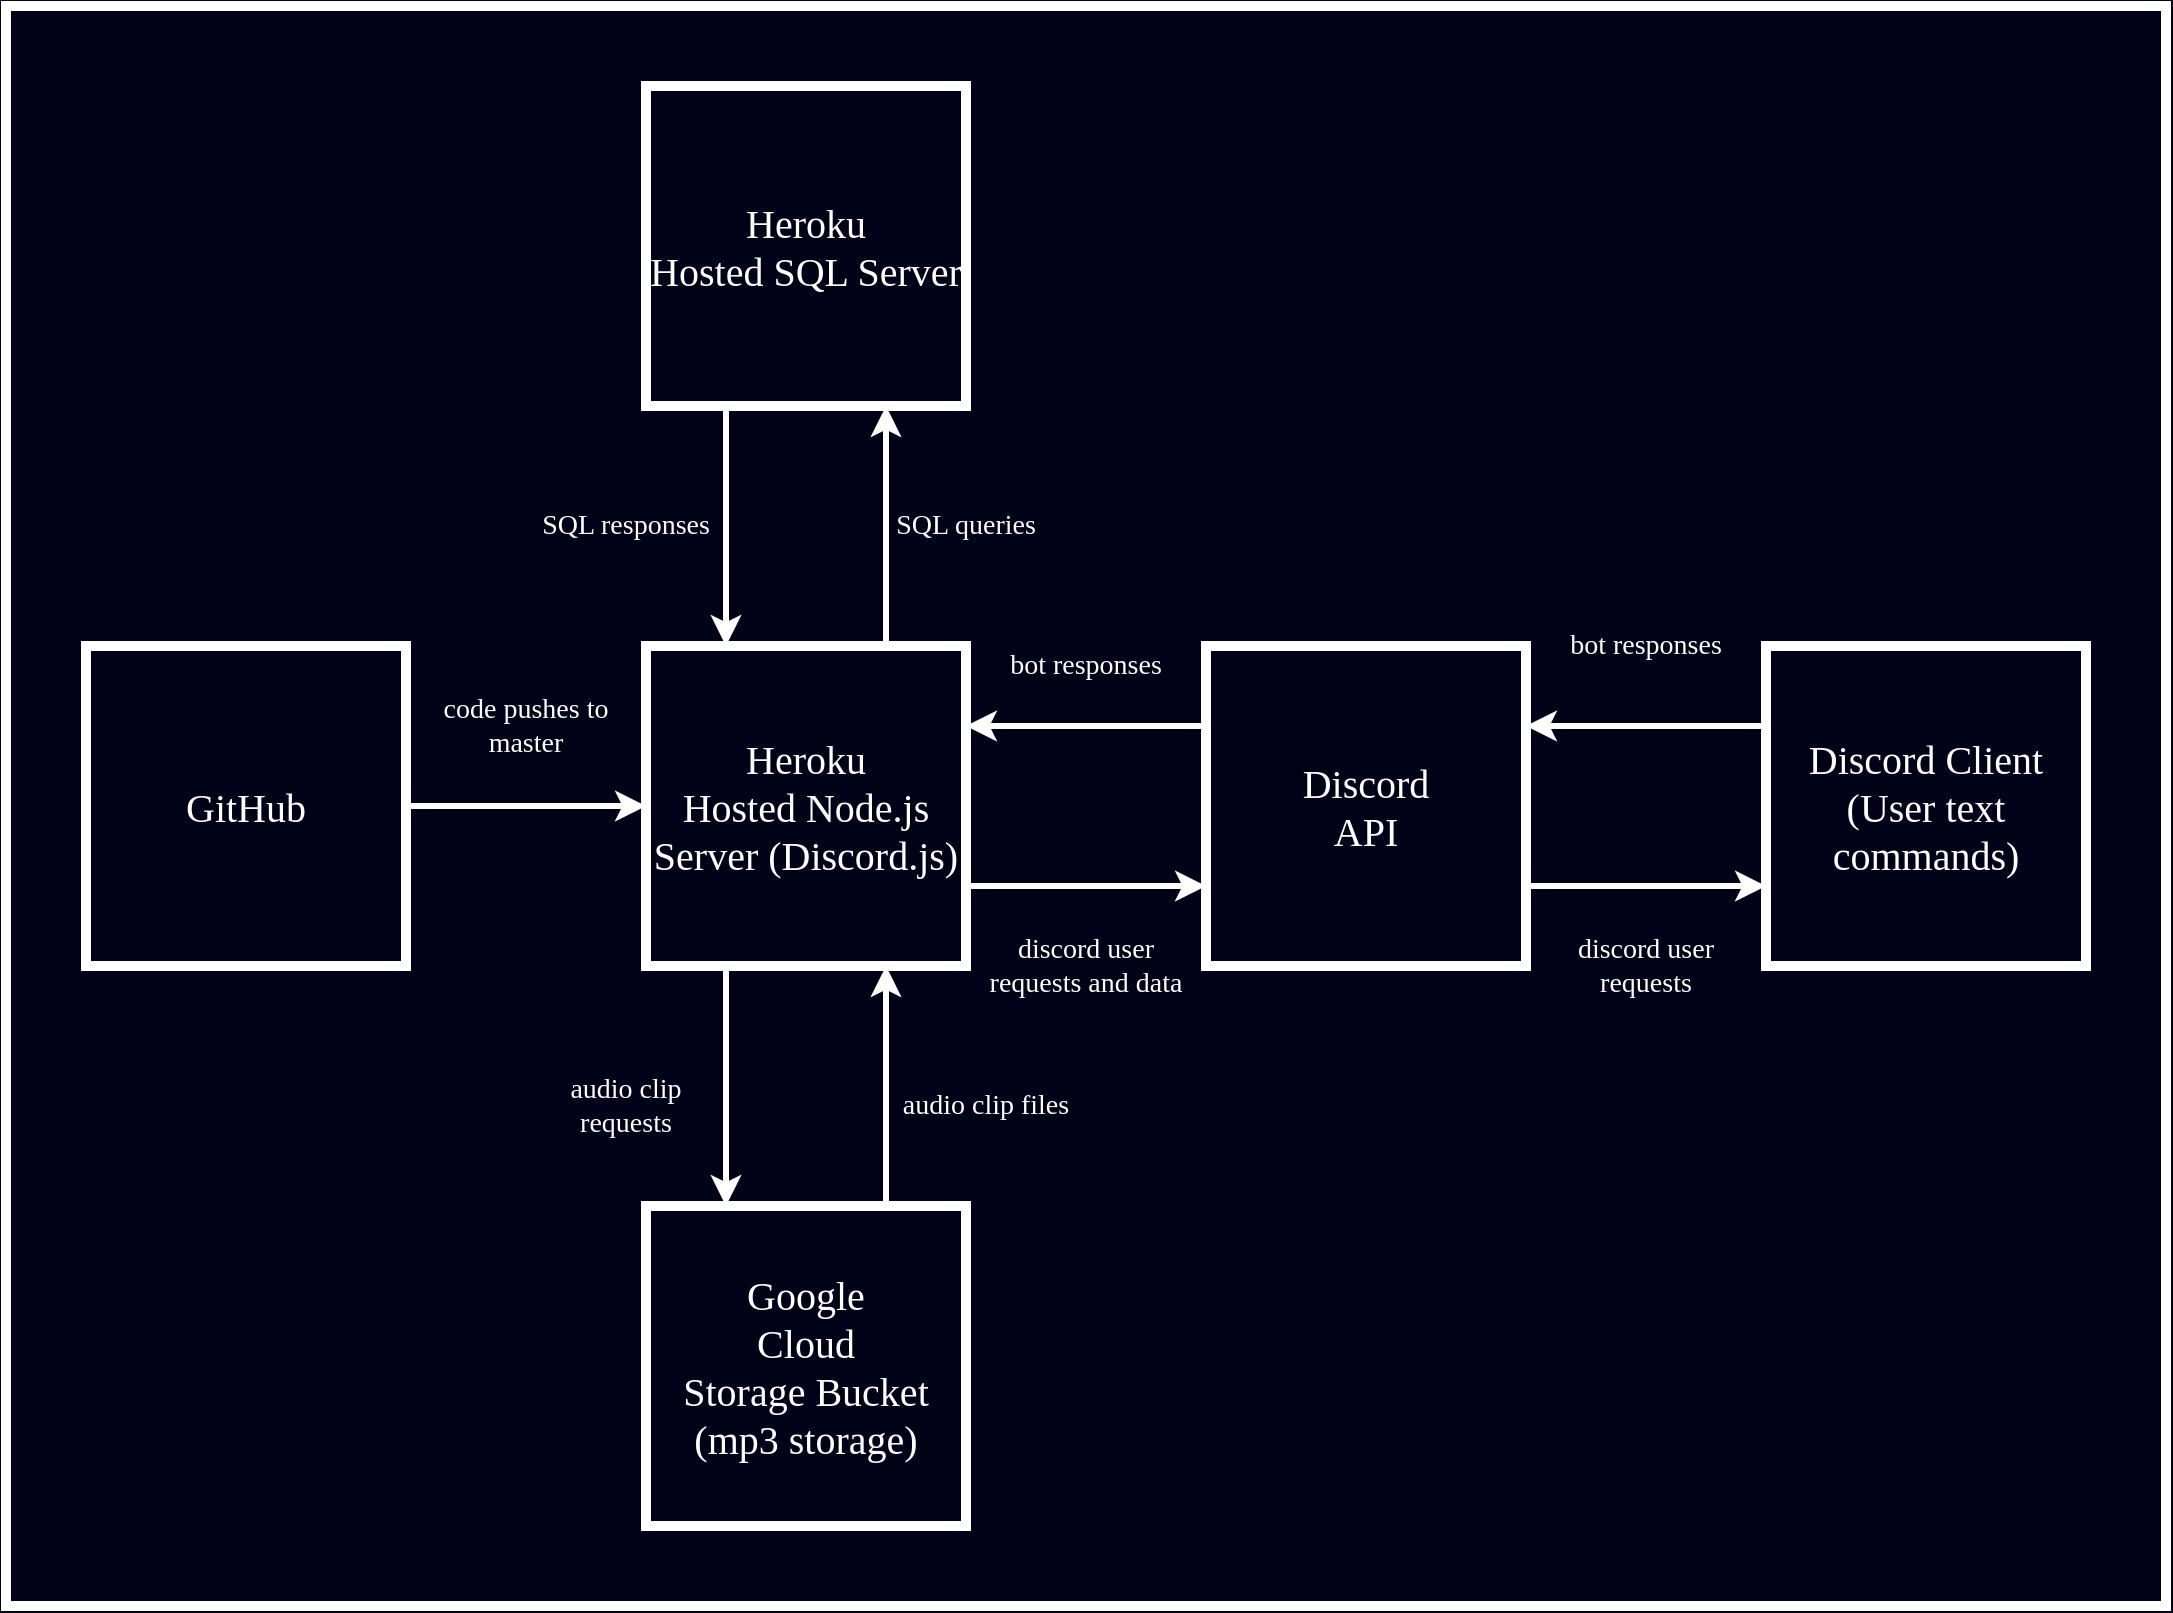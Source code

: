 <mxfile version="14.5.8" type="device"><diagram id="auyUynz-5xM8y5n295IM" name="Page-1"><mxGraphModel dx="2912" dy="2166" grid="1" gridSize="10" guides="1" tooltips="1" connect="1" arrows="1" fold="1" page="1" pageScale="1" pageWidth="850" pageHeight="1100" background="#010117" math="0" shadow="0"><root><mxCell id="0"/><mxCell id="1" parent="0"/><mxCell id="obLKL_s8Ja0WMHdoe5JS-34" value="" style="rounded=0;whiteSpace=wrap;html=1;strokeWidth=5;strokeColor=#FFFFFF;fillColor=none;fontColor=#FFFFFF;fontSize=20;fontStyle=0;fontFamily=Lucida Console;" vertex="1" parent="1"><mxGeometry width="1080" height="800" as="geometry"/></mxCell><mxCell id="obLKL_s8Ja0WMHdoe5JS-13" style="edgeStyle=orthogonalEdgeStyle;rounded=0;orthogonalLoop=1;jettySize=auto;html=1;entryX=0;entryY=0.75;entryDx=0;entryDy=0;fontFamily=Lucida Console;fontSize=20;fontColor=#FFFFFF;strokeColor=#FFFFFF;strokeWidth=3;exitX=1;exitY=0.75;exitDx=0;exitDy=0;" edge="1" parent="1" source="obLKL_s8Ja0WMHdoe5JS-1" target="obLKL_s8Ja0WMHdoe5JS-7"><mxGeometry relative="1" as="geometry"><mxPoint x="580" y="400" as="sourcePoint"/></mxGeometry></mxCell><mxCell id="obLKL_s8Ja0WMHdoe5JS-1" value="Heroku&lt;br&gt;Hosted Node.js Server (Discord.js)" style="rounded=0;whiteSpace=wrap;html=1;strokeWidth=5;strokeColor=#FFFFFF;fillColor=none;fontColor=#FFFFFF;fontSize=20;fontStyle=0;fontFamily=Lucida Console;" vertex="1" parent="1"><mxGeometry x="320" y="320" width="160" height="160" as="geometry"/></mxCell><mxCell id="obLKL_s8Ja0WMHdoe5JS-5" value="Heroku&lt;br&gt;Hosted SQL Server" style="rounded=0;whiteSpace=wrap;html=1;strokeWidth=5;strokeColor=#FFFFFF;fillColor=none;fontColor=#FFFFFF;fontSize=20;fontStyle=0;fontFamily=Lucida Console;" vertex="1" parent="1"><mxGeometry x="320" y="40" width="160" height="160" as="geometry"/></mxCell><mxCell id="obLKL_s8Ja0WMHdoe5JS-6" value="Google&lt;br&gt;Cloud&lt;br&gt;Storage Bucket (mp3 storage)" style="rounded=0;whiteSpace=wrap;html=1;strokeWidth=5;strokeColor=#FFFFFF;fillColor=none;fontColor=#FFFFFF;fontSize=20;fontStyle=0;fontFamily=Lucida Console;" vertex="1" parent="1"><mxGeometry x="320" y="600" width="160" height="160" as="geometry"/></mxCell><mxCell id="obLKL_s8Ja0WMHdoe5JS-7" value="Discord&lt;br&gt;API" style="rounded=0;whiteSpace=wrap;html=1;strokeWidth=5;strokeColor=#FFFFFF;fillColor=none;fontColor=#FFFFFF;fontSize=20;fontStyle=0;fontFamily=Lucida Console;" vertex="1" parent="1"><mxGeometry x="600" y="320" width="160" height="160" as="geometry"/></mxCell><mxCell id="obLKL_s8Ja0WMHdoe5JS-9" value="Discord Client &lt;br&gt;(User text commands)" style="rounded=0;whiteSpace=wrap;html=1;strokeWidth=5;strokeColor=#FFFFFF;fillColor=none;fontColor=#FFFFFF;fontSize=20;fontStyle=0;fontFamily=Lucida Console;" vertex="1" parent="1"><mxGeometry x="880" y="320" width="160" height="160" as="geometry"/></mxCell><mxCell id="obLKL_s8Ja0WMHdoe5JS-11" value="GitHub" style="rounded=0;whiteSpace=wrap;html=1;strokeWidth=5;strokeColor=#FFFFFF;fillColor=none;fontColor=#FFFFFF;fontSize=20;fontStyle=0;fontFamily=Lucida Console;" vertex="1" parent="1"><mxGeometry x="40" y="320" width="160" height="160" as="geometry"/></mxCell><mxCell id="obLKL_s8Ja0WMHdoe5JS-14" value="" style="edgeStyle=orthogonalEdgeStyle;rounded=0;orthogonalLoop=1;jettySize=auto;exitX=0;exitY=0.25;exitDx=0;exitDy=0;fontFamily=Lucida Console;fontSize=20;fontColor=#FFFFFF;strokeColor=#FFFFFF;strokeWidth=3;html=1;labelBackgroundColor=none;labelBorderColor=none;entryX=1;entryY=0.25;entryDx=0;entryDy=0;" edge="1" parent="1" source="obLKL_s8Ja0WMHdoe5JS-7" target="obLKL_s8Ja0WMHdoe5JS-1"><mxGeometry y="-80" relative="1" as="geometry"><mxPoint x="440" y="560" as="sourcePoint"/><mxPoint x="590" y="460" as="targetPoint"/><mxPoint as="offset"/></mxGeometry></mxCell><mxCell id="obLKL_s8Ja0WMHdoe5JS-15" style="edgeStyle=orthogonalEdgeStyle;rounded=0;orthogonalLoop=1;jettySize=auto;html=1;exitX=1;exitY=0.75;exitDx=0;exitDy=0;entryX=0;entryY=0.75;entryDx=0;entryDy=0;fontFamily=Lucida Console;fontSize=20;fontColor=#FFFFFF;strokeColor=#FFFFFF;strokeWidth=3;" edge="1" parent="1" source="obLKL_s8Ja0WMHdoe5JS-7" target="obLKL_s8Ja0WMHdoe5JS-9"><mxGeometry relative="1" as="geometry"><mxPoint x="1120" y="220" as="sourcePoint"/><mxPoint x="1120" y="300" as="targetPoint"/></mxGeometry></mxCell><mxCell id="obLKL_s8Ja0WMHdoe5JS-16" style="edgeStyle=orthogonalEdgeStyle;rounded=0;orthogonalLoop=1;jettySize=auto;html=1;exitX=0;exitY=0.25;exitDx=0;exitDy=0;fontFamily=Lucida Console;fontSize=20;fontColor=#FFFFFF;strokeColor=#FFFFFF;strokeWidth=3;entryX=1;entryY=0.25;entryDx=0;entryDy=0;" edge="1" parent="1" source="obLKL_s8Ja0WMHdoe5JS-9" target="obLKL_s8Ja0WMHdoe5JS-7"><mxGeometry relative="1" as="geometry"><mxPoint x="1200" y="300" as="sourcePoint"/><mxPoint x="1300" y="550" as="targetPoint"/></mxGeometry></mxCell><mxCell id="obLKL_s8Ja0WMHdoe5JS-17" style="edgeStyle=orthogonalEdgeStyle;rounded=0;orthogonalLoop=1;jettySize=auto;html=1;exitX=1;exitY=0.5;exitDx=0;exitDy=0;entryX=0;entryY=0.5;entryDx=0;entryDy=0;fontFamily=Lucida Console;fontSize=20;fontColor=#FFFFFF;strokeColor=#FFFFFF;strokeWidth=3;" edge="1" parent="1" source="obLKL_s8Ja0WMHdoe5JS-11" target="obLKL_s8Ja0WMHdoe5JS-1"><mxGeometry relative="1" as="geometry"><mxPoint x="370" y="730" as="sourcePoint"/><mxPoint x="370" y="810" as="targetPoint"/></mxGeometry></mxCell><mxCell id="obLKL_s8Ja0WMHdoe5JS-18" style="edgeStyle=orthogonalEdgeStyle;rounded=0;orthogonalLoop=1;jettySize=auto;html=1;exitX=0.25;exitY=1;exitDx=0;exitDy=0;entryX=0.25;entryY=0;entryDx=0;entryDy=0;fontFamily=Lucida Console;fontSize=20;fontColor=#FFFFFF;strokeColor=#FFFFFF;strokeWidth=3;" edge="1" parent="1" source="obLKL_s8Ja0WMHdoe5JS-5" target="obLKL_s8Ja0WMHdoe5JS-1"><mxGeometry relative="1" as="geometry"><mxPoint x="250" y="410" as="sourcePoint"/><mxPoint x="330" y="410" as="targetPoint"/></mxGeometry></mxCell><mxCell id="obLKL_s8Ja0WMHdoe5JS-19" style="edgeStyle=orthogonalEdgeStyle;rounded=0;orthogonalLoop=1;jettySize=auto;html=1;entryX=0.75;entryY=1;entryDx=0;entryDy=0;fontFamily=Lucida Console;fontSize=20;fontColor=#FFFFFF;strokeColor=#FFFFFF;strokeWidth=3;exitX=0.75;exitY=0;exitDx=0;exitDy=0;" edge="1" parent="1" source="obLKL_s8Ja0WMHdoe5JS-6" target="obLKL_s8Ja0WMHdoe5JS-1"><mxGeometry relative="1" as="geometry"><mxPoint x="500" y="690" as="sourcePoint"/><mxPoint x="370" y="330" as="targetPoint"/></mxGeometry></mxCell><mxCell id="obLKL_s8Ja0WMHdoe5JS-21" style="edgeStyle=orthogonalEdgeStyle;rounded=0;orthogonalLoop=1;jettySize=auto;html=1;exitX=0.25;exitY=1;exitDx=0;exitDy=0;entryX=0.25;entryY=0;entryDx=0;entryDy=0;fontFamily=Lucida Console;fontSize=20;fontColor=#FFFFFF;strokeColor=#FFFFFF;strokeWidth=3;" edge="1" parent="1" source="obLKL_s8Ja0WMHdoe5JS-1" target="obLKL_s8Ja0WMHdoe5JS-6"><mxGeometry relative="1" as="geometry"><mxPoint x="380" y="500" as="sourcePoint"/><mxPoint x="380" y="580" as="targetPoint"/></mxGeometry></mxCell><mxCell id="obLKL_s8Ja0WMHdoe5JS-22" style="edgeStyle=orthogonalEdgeStyle;rounded=0;orthogonalLoop=1;jettySize=auto;html=1;exitX=0.75;exitY=0;exitDx=0;exitDy=0;entryX=0.75;entryY=1;entryDx=0;entryDy=0;fontFamily=Lucida Console;fontSize=20;fontColor=#FFFFFF;strokeColor=#FFFFFF;strokeWidth=3;" edge="1" parent="1" source="obLKL_s8Ja0WMHdoe5JS-1" target="obLKL_s8Ja0WMHdoe5JS-5"><mxGeometry relative="1" as="geometry"><mxPoint x="390" y="470" as="sourcePoint"/><mxPoint x="390" y="550" as="targetPoint"/></mxGeometry></mxCell><mxCell id="obLKL_s8Ja0WMHdoe5JS-24" value="&lt;span&gt;discord user&lt;/span&gt;&lt;br&gt;&lt;span&gt;requests and data&lt;/span&gt;" style="text;html=1;strokeColor=none;fillColor=none;align=center;verticalAlign=middle;whiteSpace=wrap;rounded=0;fontFamily=Lucida Console;fontSize=14;fontColor=#FFFFFF;" vertex="1" parent="1"><mxGeometry x="480" y="450" width="120" height="60" as="geometry"/></mxCell><mxCell id="obLKL_s8Ja0WMHdoe5JS-25" value="bot responses" style="text;html=1;strokeColor=none;fillColor=none;align=center;verticalAlign=middle;whiteSpace=wrap;rounded=0;fontFamily=Lucida Console;fontSize=14;fontColor=#FFFFFF;" vertex="1" parent="1"><mxGeometry x="490" y="300" width="100" height="60" as="geometry"/></mxCell><mxCell id="obLKL_s8Ja0WMHdoe5JS-26" value="bot responses" style="text;html=1;strokeColor=none;fillColor=none;align=center;verticalAlign=middle;whiteSpace=wrap;rounded=0;fontFamily=Lucida Console;fontSize=14;fontColor=#FFFFFF;" vertex="1" parent="1"><mxGeometry x="770" y="290" width="100" height="60" as="geometry"/></mxCell><mxCell id="obLKL_s8Ja0WMHdoe5JS-27" value="&lt;span&gt;discord user&lt;/span&gt;&lt;br&gt;requests" style="text;html=1;strokeColor=none;fillColor=none;align=center;verticalAlign=middle;whiteSpace=wrap;rounded=0;fontFamily=Lucida Console;fontSize=14;fontColor=#FFFFFF;" vertex="1" parent="1"><mxGeometry x="770" y="450" width="100" height="60" as="geometry"/></mxCell><mxCell id="obLKL_s8Ja0WMHdoe5JS-28" value="code pushes to master" style="text;html=1;strokeColor=none;fillColor=none;align=center;verticalAlign=middle;whiteSpace=wrap;rounded=0;fontFamily=Lucida Console;fontSize=14;fontColor=#FFFFFF;" vertex="1" parent="1"><mxGeometry x="210" y="330" width="100" height="60" as="geometry"/></mxCell><mxCell id="obLKL_s8Ja0WMHdoe5JS-29" value="audio clip files" style="text;html=1;strokeColor=none;fillColor=none;align=center;verticalAlign=middle;whiteSpace=wrap;rounded=0;fontFamily=Lucida Console;fontSize=14;fontColor=#FFFFFF;" vertex="1" parent="1"><mxGeometry x="440" y="520" width="100" height="60" as="geometry"/></mxCell><mxCell id="obLKL_s8Ja0WMHdoe5JS-30" value="audio clip requests" style="text;html=1;strokeColor=none;fillColor=none;align=center;verticalAlign=middle;whiteSpace=wrap;rounded=0;fontFamily=Lucida Console;fontSize=14;fontColor=#FFFFFF;" vertex="1" parent="1"><mxGeometry x="260" y="520" width="100" height="60" as="geometry"/></mxCell><mxCell id="obLKL_s8Ja0WMHdoe5JS-32" value="SQL queries" style="text;html=1;strokeColor=none;fillColor=none;align=center;verticalAlign=middle;whiteSpace=wrap;rounded=0;fontFamily=Lucida Console;fontSize=14;fontColor=#FFFFFF;" vertex="1" parent="1"><mxGeometry x="440" y="230" width="80" height="60" as="geometry"/></mxCell><mxCell id="obLKL_s8Ja0WMHdoe5JS-33" value="SQL responses" style="text;html=1;strokeColor=none;fillColor=none;align=center;verticalAlign=middle;whiteSpace=wrap;rounded=0;fontFamily=Lucida Console;fontSize=14;fontColor=#FFFFFF;" vertex="1" parent="1"><mxGeometry x="265" y="230" width="90" height="60" as="geometry"/></mxCell></root></mxGraphModel></diagram></mxfile>
